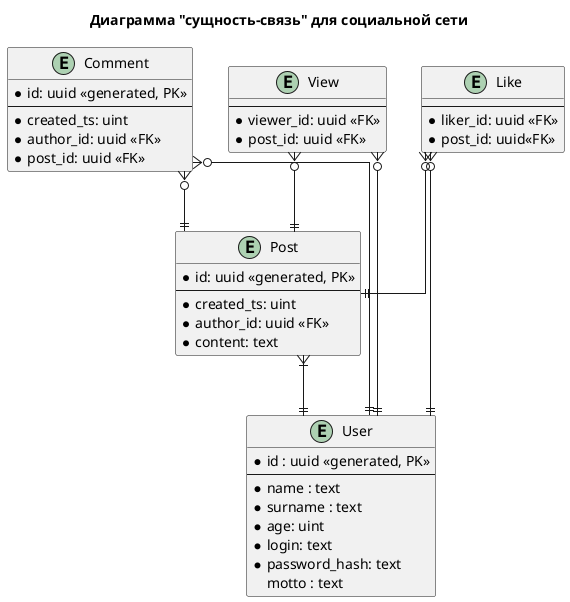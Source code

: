 @startuml ER Diagram

skinparam linetype ortho

title Диаграмма "сущность-связь" для социальной сети


' entities

entity "User" as user {
  *id : uuid <<generated, PK>>
  --
  *name : text
  *surname : text
  *age: uint
  *login: text
  *password_hash: text
  motto : text
}

entity "Post" as post {
  *id: uuid <<generated, PK>>
  --
  *created_ts: uint
  *author_id: uuid <<FK>>
  *content: text
}


entity "Comment" as comment {
  *id: uuid <<generated, PK>>
  --
  *created_ts: uint
  *author_id: uuid <<FK>>
  *post_id: uuid <<FK>>
}

entity "View" as view {
  --
  *viewer_id: uuid <<FK>>
  *post_id: uuid <<FK>>
}

entity "Like" as like {
  --
  *liker_id: uuid <<FK>>
  *post_id: uuid<<FK>>
}


' relations

post }|--|| user
comment }o--|| post
comment }o--|| user

view }o--|| user
view }o--|| post

like }o--|| user
like }o--|| post

@enduml
